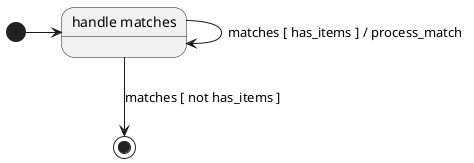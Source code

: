 @startuml

state "handle matches" as hm

[*] -right-> hm
hm -right-> hm : matches [ has_items ] / process_match
hm --> [*]: matches [ not has_items ]

@enduml
